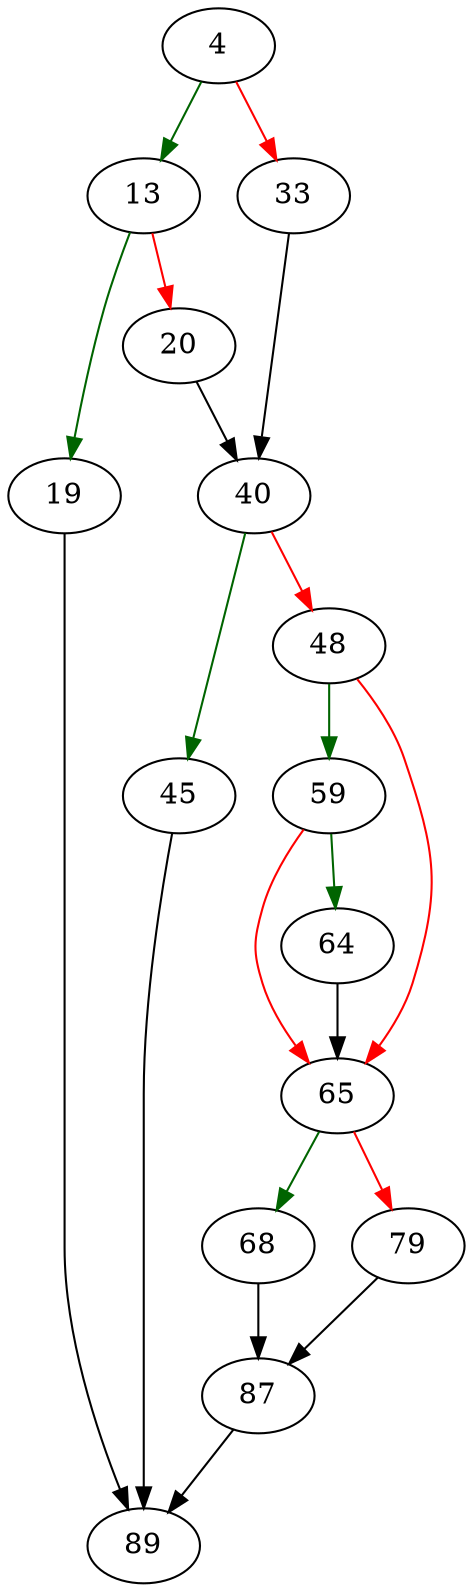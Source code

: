 strict digraph "sqlite3SrcListAppend" {
	// Node definitions.
	4 [entry=true];
	13;
	33;
	19;
	20;
	89;
	40;
	45;
	48;
	59;
	65;
	64;
	68;
	79;
	87;

	// Edge definitions.
	4 -> 13 [
		color=darkgreen
		cond=true
	];
	4 -> 33 [
		color=red
		cond=false
	];
	13 -> 19 [
		color=darkgreen
		cond=true
	];
	13 -> 20 [
		color=red
		cond=false
	];
	33 -> 40;
	19 -> 89;
	20 -> 40;
	40 -> 45 [
		color=darkgreen
		cond=true
	];
	40 -> 48 [
		color=red
		cond=false
	];
	45 -> 89;
	48 -> 59 [
		color=darkgreen
		cond=true
	];
	48 -> 65 [
		color=red
		cond=false
	];
	59 -> 65 [
		color=red
		cond=false
	];
	59 -> 64 [
		color=darkgreen
		cond=true
	];
	65 -> 68 [
		color=darkgreen
		cond=true
	];
	65 -> 79 [
		color=red
		cond=false
	];
	64 -> 65;
	68 -> 87;
	79 -> 87;
	87 -> 89;
}